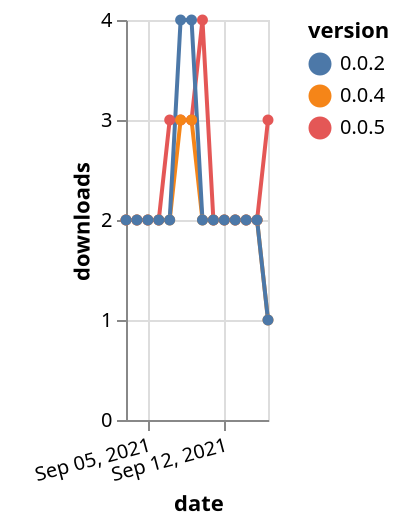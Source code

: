 {"$schema": "https://vega.github.io/schema/vega-lite/v5.json", "description": "A simple bar chart with embedded data.", "data": {"values": [{"date": "2021-09-03", "total": 333, "delta": 2, "version": "0.0.5"}, {"date": "2021-09-04", "total": 335, "delta": 2, "version": "0.0.5"}, {"date": "2021-09-05", "total": 337, "delta": 2, "version": "0.0.5"}, {"date": "2021-09-06", "total": 339, "delta": 2, "version": "0.0.5"}, {"date": "2021-09-07", "total": 342, "delta": 3, "version": "0.0.5"}, {"date": "2021-09-08", "total": 345, "delta": 3, "version": "0.0.5"}, {"date": "2021-09-09", "total": 348, "delta": 3, "version": "0.0.5"}, {"date": "2021-09-10", "total": 352, "delta": 4, "version": "0.0.5"}, {"date": "2021-09-11", "total": 354, "delta": 2, "version": "0.0.5"}, {"date": "2021-09-12", "total": 356, "delta": 2, "version": "0.0.5"}, {"date": "2021-09-13", "total": 358, "delta": 2, "version": "0.0.5"}, {"date": "2021-09-14", "total": 360, "delta": 2, "version": "0.0.5"}, {"date": "2021-09-15", "total": 362, "delta": 2, "version": "0.0.5"}, {"date": "2021-09-16", "total": 365, "delta": 3, "version": "0.0.5"}, {"date": "2021-09-03", "total": 788, "delta": 2, "version": "0.0.4"}, {"date": "2021-09-04", "total": 790, "delta": 2, "version": "0.0.4"}, {"date": "2021-09-05", "total": 792, "delta": 2, "version": "0.0.4"}, {"date": "2021-09-06", "total": 794, "delta": 2, "version": "0.0.4"}, {"date": "2021-09-07", "total": 796, "delta": 2, "version": "0.0.4"}, {"date": "2021-09-08", "total": 799, "delta": 3, "version": "0.0.4"}, {"date": "2021-09-09", "total": 802, "delta": 3, "version": "0.0.4"}, {"date": "2021-09-10", "total": 804, "delta": 2, "version": "0.0.4"}, {"date": "2021-09-11", "total": 806, "delta": 2, "version": "0.0.4"}, {"date": "2021-09-12", "total": 808, "delta": 2, "version": "0.0.4"}, {"date": "2021-09-13", "total": 810, "delta": 2, "version": "0.0.4"}, {"date": "2021-09-14", "total": 812, "delta": 2, "version": "0.0.4"}, {"date": "2021-09-15", "total": 814, "delta": 2, "version": "0.0.4"}, {"date": "2021-09-16", "total": 815, "delta": 1, "version": "0.0.4"}, {"date": "2021-09-03", "total": 1325, "delta": 2, "version": "0.0.2"}, {"date": "2021-09-04", "total": 1327, "delta": 2, "version": "0.0.2"}, {"date": "2021-09-05", "total": 1329, "delta": 2, "version": "0.0.2"}, {"date": "2021-09-06", "total": 1331, "delta": 2, "version": "0.0.2"}, {"date": "2021-09-07", "total": 1333, "delta": 2, "version": "0.0.2"}, {"date": "2021-09-08", "total": 1337, "delta": 4, "version": "0.0.2"}, {"date": "2021-09-09", "total": 1341, "delta": 4, "version": "0.0.2"}, {"date": "2021-09-10", "total": 1343, "delta": 2, "version": "0.0.2"}, {"date": "2021-09-11", "total": 1345, "delta": 2, "version": "0.0.2"}, {"date": "2021-09-12", "total": 1347, "delta": 2, "version": "0.0.2"}, {"date": "2021-09-13", "total": 1349, "delta": 2, "version": "0.0.2"}, {"date": "2021-09-14", "total": 1351, "delta": 2, "version": "0.0.2"}, {"date": "2021-09-15", "total": 1353, "delta": 2, "version": "0.0.2"}, {"date": "2021-09-16", "total": 1354, "delta": 1, "version": "0.0.2"}]}, "width": "container", "mark": {"type": "line", "point": {"filled": true}}, "encoding": {"x": {"field": "date", "type": "temporal", "timeUnit": "yearmonthdate", "title": "date", "axis": {"labelAngle": -15}}, "y": {"field": "delta", "type": "quantitative", "title": "downloads"}, "color": {"field": "version", "type": "nominal"}, "tooltip": {"field": "delta"}}}